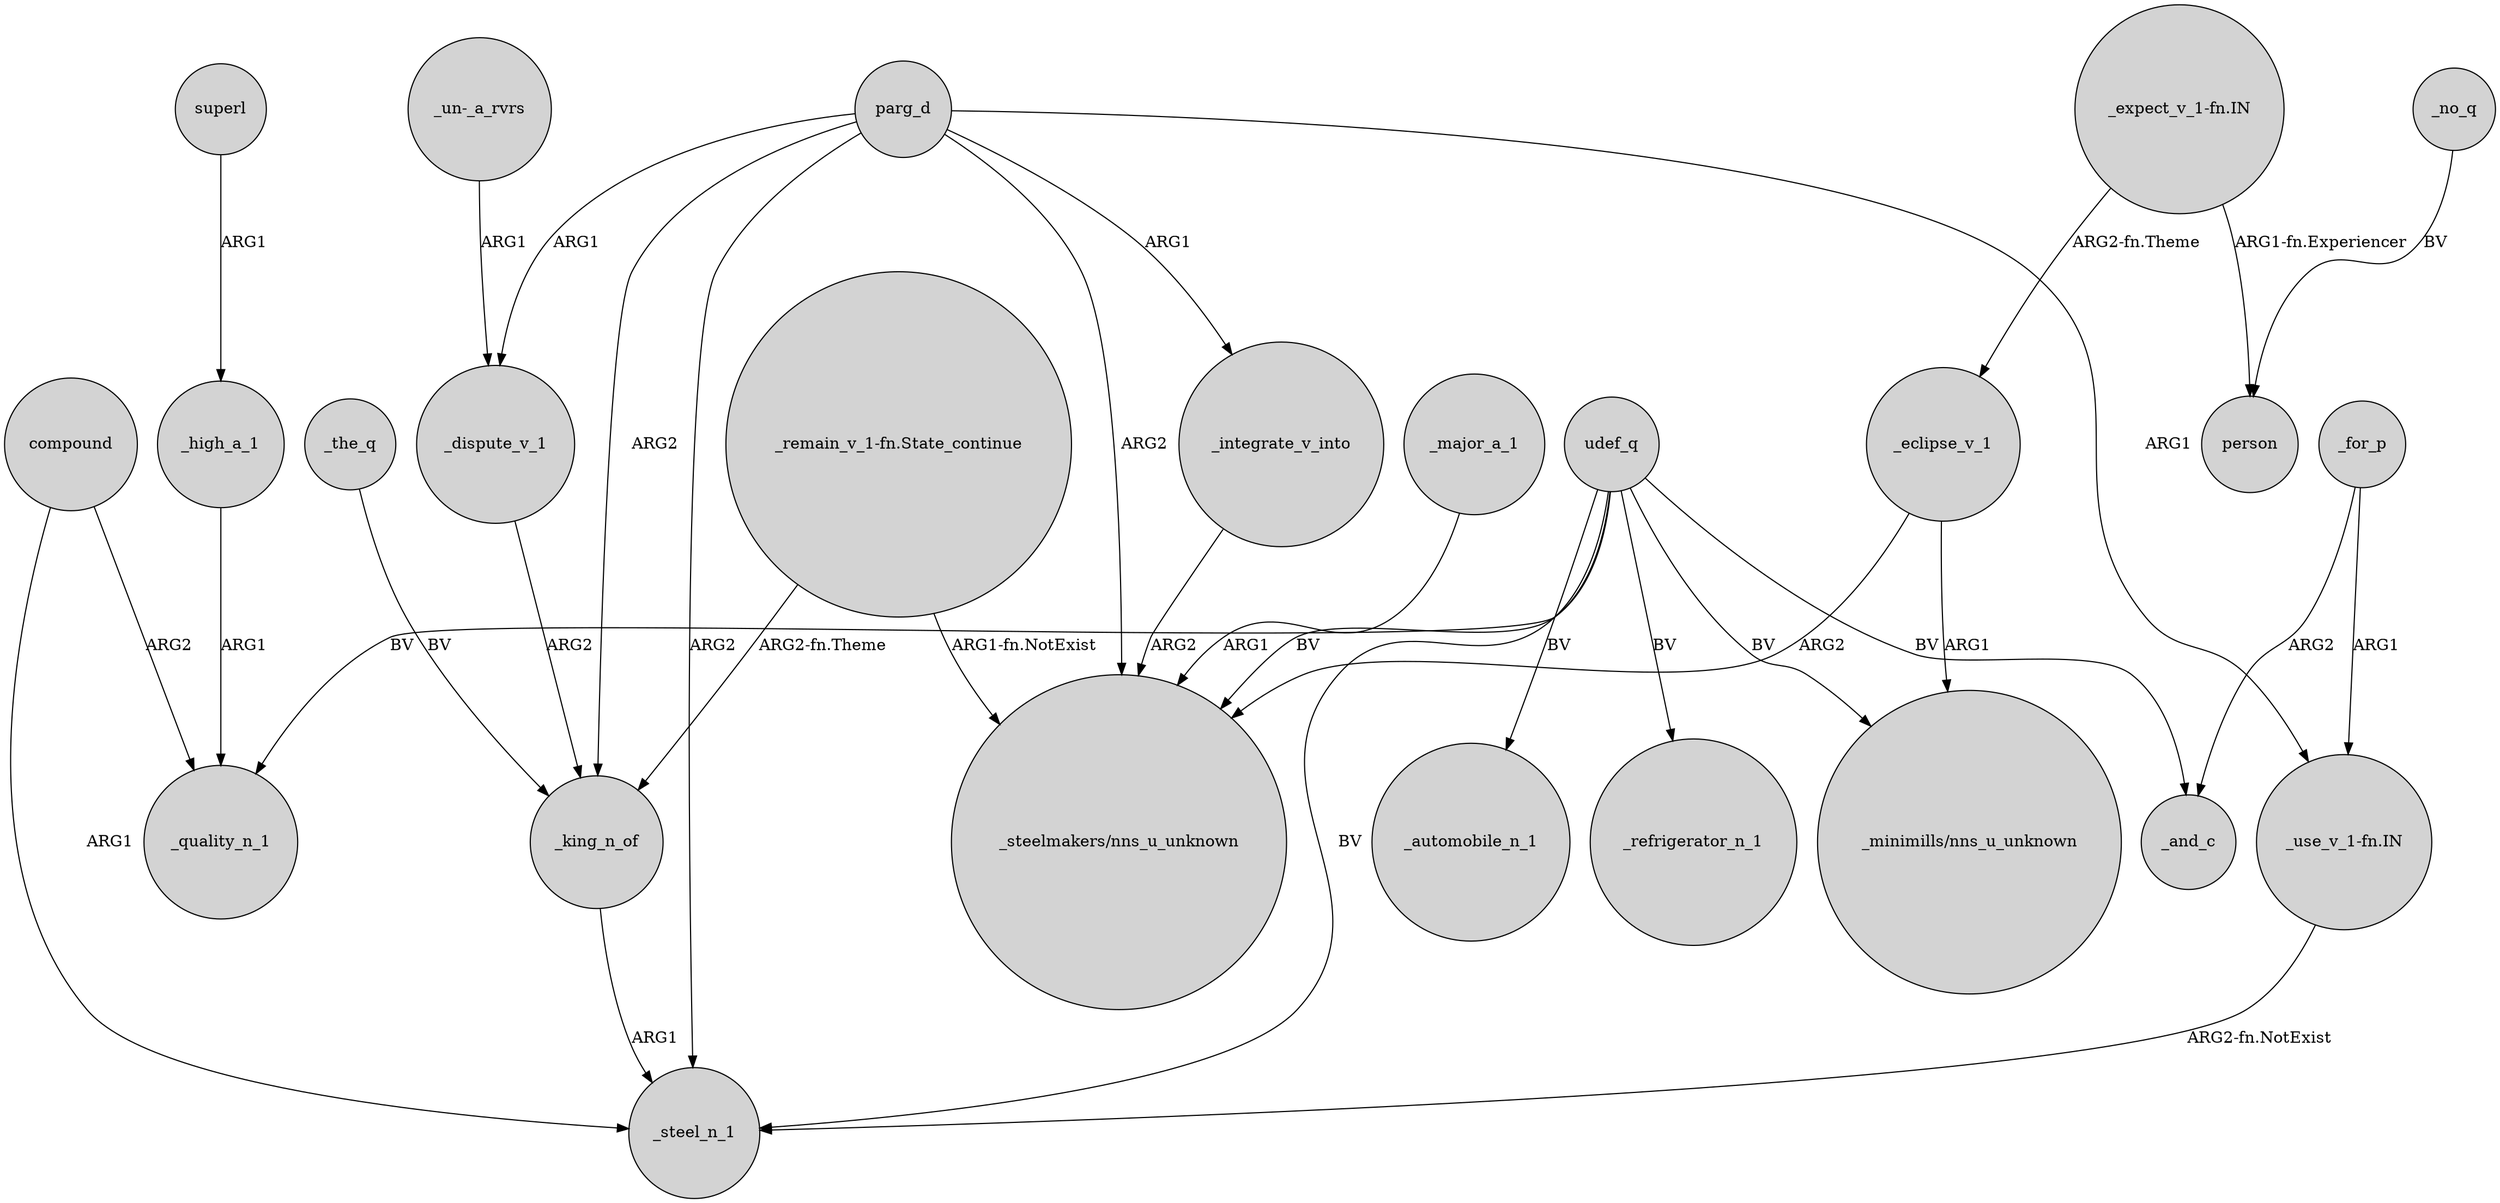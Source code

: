 digraph {
	node [shape=circle style=filled]
	udef_q -> _quality_n_1 [label=BV]
	compound -> _steel_n_1 [label=ARG1]
	parg_d -> _dispute_v_1 [label=ARG1]
	parg_d -> _steel_n_1 [label=ARG2]
	"_expect_v_1-fn.IN" -> _eclipse_v_1 [label="ARG2-fn.Theme"]
	parg_d -> _king_n_of [label=ARG2]
	superl -> _high_a_1 [label=ARG1]
	udef_q -> _automobile_n_1 [label=BV]
	_dispute_v_1 -> _king_n_of [label=ARG2]
	"_un-_a_rvrs" -> _dispute_v_1 [label=ARG1]
	compound -> _quality_n_1 [label=ARG2]
	_for_p -> _and_c [label=ARG2]
	udef_q -> "_minimills/nns_u_unknown" [label=BV]
	udef_q -> _steel_n_1 [label=BV]
	parg_d -> _integrate_v_into [label=ARG1]
	"_remain_v_1-fn.State_continue" -> _king_n_of [label="ARG2-fn.Theme"]
	_king_n_of -> _steel_n_1 [label=ARG1]
	_eclipse_v_1 -> "_steelmakers/nns_u_unknown" [label=ARG2]
	"_use_v_1-fn.IN" -> _steel_n_1 [label="ARG2-fn.NotExist"]
	parg_d -> "_use_v_1-fn.IN" [label=ARG1]
	_major_a_1 -> "_steelmakers/nns_u_unknown" [label=ARG1]
	_no_q -> person [label=BV]
	udef_q -> _refrigerator_n_1 [label=BV]
	"_expect_v_1-fn.IN" -> person [label="ARG1-fn.Experiencer"]
	"_remain_v_1-fn.State_continue" -> "_steelmakers/nns_u_unknown" [label="ARG1-fn.NotExist"]
	_high_a_1 -> _quality_n_1 [label=ARG1]
	_the_q -> _king_n_of [label=BV]
	udef_q -> "_steelmakers/nns_u_unknown" [label=BV]
	_for_p -> "_use_v_1-fn.IN" [label=ARG1]
	_eclipse_v_1 -> "_minimills/nns_u_unknown" [label=ARG1]
	_integrate_v_into -> "_steelmakers/nns_u_unknown" [label=ARG2]
	udef_q -> _and_c [label=BV]
	parg_d -> "_steelmakers/nns_u_unknown" [label=ARG2]
}
